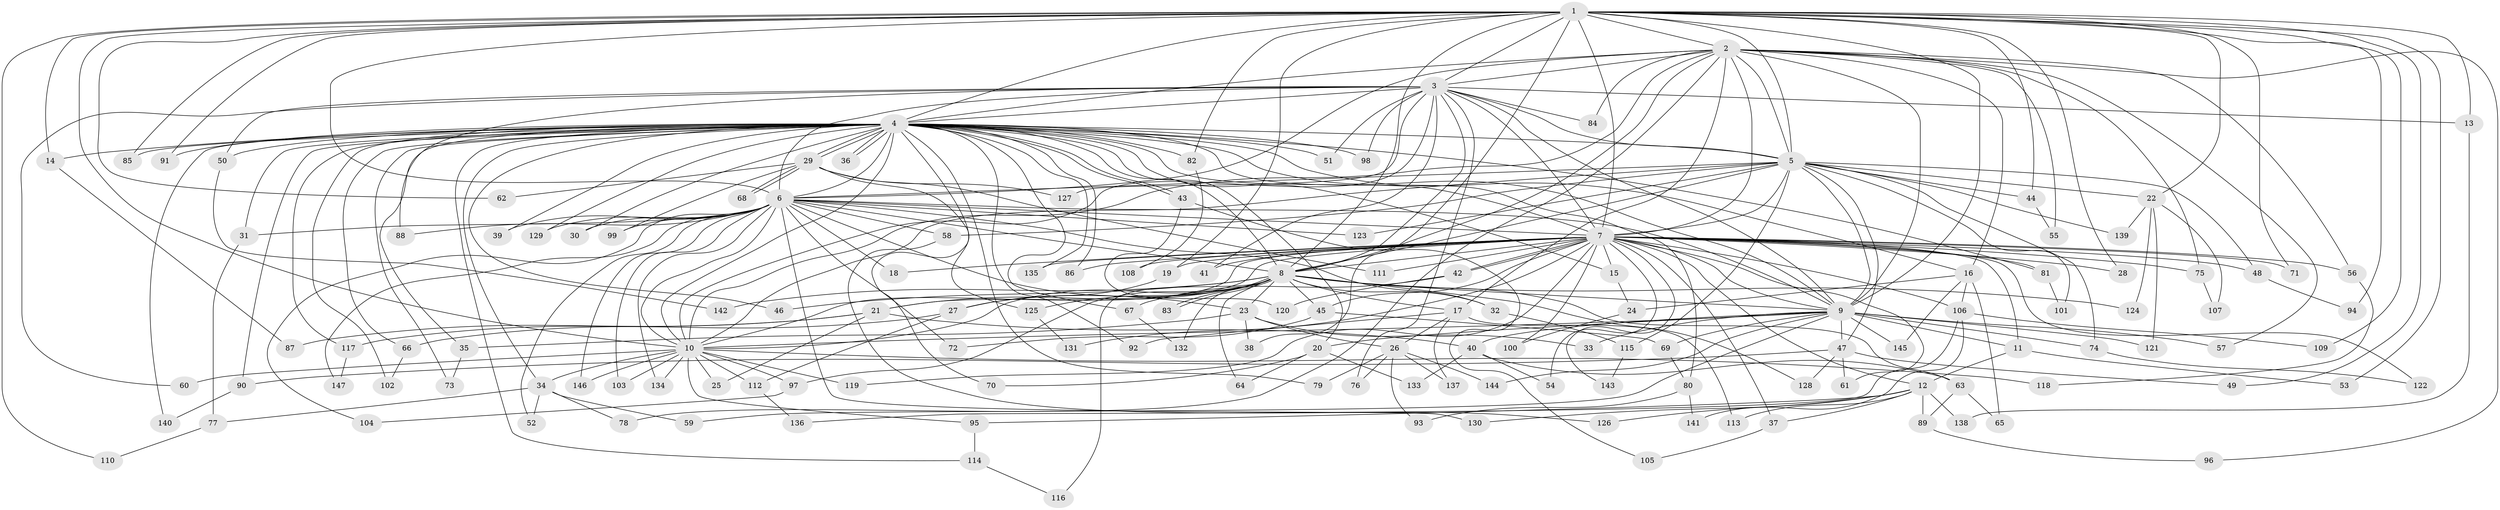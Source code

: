 // Generated by graph-tools (version 1.1) at 2025/45/03/09/25 04:45:34]
// undirected, 147 vertices, 319 edges
graph export_dot {
graph [start="1"]
  node [color=gray90,style=filled];
  1;
  2;
  3;
  4;
  5;
  6;
  7;
  8;
  9;
  10;
  11;
  12;
  13;
  14;
  15;
  16;
  17;
  18;
  19;
  20;
  21;
  22;
  23;
  24;
  25;
  26;
  27;
  28;
  29;
  30;
  31;
  32;
  33;
  34;
  35;
  36;
  37;
  38;
  39;
  40;
  41;
  42;
  43;
  44;
  45;
  46;
  47;
  48;
  49;
  50;
  51;
  52;
  53;
  54;
  55;
  56;
  57;
  58;
  59;
  60;
  61;
  62;
  63;
  64;
  65;
  66;
  67;
  68;
  69;
  70;
  71;
  72;
  73;
  74;
  75;
  76;
  77;
  78;
  79;
  80;
  81;
  82;
  83;
  84;
  85;
  86;
  87;
  88;
  89;
  90;
  91;
  92;
  93;
  94;
  95;
  96;
  97;
  98;
  99;
  100;
  101;
  102;
  103;
  104;
  105;
  106;
  107;
  108;
  109;
  110;
  111;
  112;
  113;
  114;
  115;
  116;
  117;
  118;
  119;
  120;
  121;
  122;
  123;
  124;
  125;
  126;
  127;
  128;
  129;
  130;
  131;
  132;
  133;
  134;
  135;
  136;
  137;
  138;
  139;
  140;
  141;
  142;
  143;
  144;
  145;
  146;
  147;
  1 -- 2;
  1 -- 3;
  1 -- 4;
  1 -- 5;
  1 -- 6;
  1 -- 7;
  1 -- 8;
  1 -- 9;
  1 -- 10;
  1 -- 13;
  1 -- 14;
  1 -- 19;
  1 -- 22;
  1 -- 28;
  1 -- 38;
  1 -- 44;
  1 -- 49;
  1 -- 53;
  1 -- 62;
  1 -- 71;
  1 -- 82;
  1 -- 85;
  1 -- 91;
  1 -- 94;
  1 -- 109;
  1 -- 110;
  2 -- 3;
  2 -- 4;
  2 -- 5;
  2 -- 6;
  2 -- 7;
  2 -- 8;
  2 -- 9;
  2 -- 10;
  2 -- 16;
  2 -- 17;
  2 -- 55;
  2 -- 56;
  2 -- 57;
  2 -- 75;
  2 -- 78;
  2 -- 84;
  2 -- 96;
  3 -- 4;
  3 -- 5;
  3 -- 6;
  3 -- 7;
  3 -- 8;
  3 -- 9;
  3 -- 10;
  3 -- 13;
  3 -- 41;
  3 -- 50;
  3 -- 51;
  3 -- 60;
  3 -- 76;
  3 -- 84;
  3 -- 88;
  3 -- 98;
  3 -- 127;
  4 -- 5;
  4 -- 6;
  4 -- 7;
  4 -- 8;
  4 -- 9;
  4 -- 10;
  4 -- 14;
  4 -- 15;
  4 -- 16;
  4 -- 20;
  4 -- 29;
  4 -- 29;
  4 -- 30;
  4 -- 31;
  4 -- 34;
  4 -- 35;
  4 -- 36;
  4 -- 36;
  4 -- 39;
  4 -- 43;
  4 -- 43;
  4 -- 46;
  4 -- 50;
  4 -- 51;
  4 -- 66;
  4 -- 67;
  4 -- 70;
  4 -- 73;
  4 -- 79;
  4 -- 80;
  4 -- 81;
  4 -- 82;
  4 -- 85;
  4 -- 86;
  4 -- 90;
  4 -- 91;
  4 -- 92;
  4 -- 98;
  4 -- 102;
  4 -- 114;
  4 -- 117;
  4 -- 129;
  4 -- 135;
  4 -- 140;
  5 -- 6;
  5 -- 7;
  5 -- 8;
  5 -- 9;
  5 -- 10;
  5 -- 22;
  5 -- 44;
  5 -- 47;
  5 -- 48;
  5 -- 58;
  5 -- 74;
  5 -- 101;
  5 -- 115;
  5 -- 123;
  5 -- 139;
  6 -- 7;
  6 -- 8;
  6 -- 9;
  6 -- 10;
  6 -- 18;
  6 -- 23;
  6 -- 30;
  6 -- 31;
  6 -- 32;
  6 -- 39;
  6 -- 52;
  6 -- 58;
  6 -- 72;
  6 -- 88;
  6 -- 99;
  6 -- 103;
  6 -- 104;
  6 -- 123;
  6 -- 129;
  6 -- 130;
  6 -- 134;
  6 -- 146;
  6 -- 147;
  7 -- 8;
  7 -- 9;
  7 -- 10;
  7 -- 11;
  7 -- 12;
  7 -- 15;
  7 -- 18;
  7 -- 19;
  7 -- 21;
  7 -- 28;
  7 -- 37;
  7 -- 41;
  7 -- 42;
  7 -- 42;
  7 -- 45;
  7 -- 48;
  7 -- 54;
  7 -- 56;
  7 -- 61;
  7 -- 71;
  7 -- 75;
  7 -- 81;
  7 -- 86;
  7 -- 100;
  7 -- 106;
  7 -- 108;
  7 -- 111;
  7 -- 119;
  7 -- 122;
  7 -- 131;
  7 -- 135;
  7 -- 143;
  8 -- 9;
  8 -- 10;
  8 -- 17;
  8 -- 21;
  8 -- 23;
  8 -- 27;
  8 -- 32;
  8 -- 45;
  8 -- 46;
  8 -- 63;
  8 -- 64;
  8 -- 83;
  8 -- 83;
  8 -- 97;
  8 -- 116;
  8 -- 124;
  8 -- 125;
  8 -- 128;
  8 -- 132;
  8 -- 142;
  9 -- 10;
  9 -- 11;
  9 -- 20;
  9 -- 33;
  9 -- 40;
  9 -- 47;
  9 -- 57;
  9 -- 59;
  9 -- 69;
  9 -- 74;
  9 -- 121;
  9 -- 144;
  9 -- 145;
  10 -- 25;
  10 -- 34;
  10 -- 60;
  10 -- 95;
  10 -- 97;
  10 -- 103;
  10 -- 112;
  10 -- 118;
  10 -- 119;
  10 -- 134;
  10 -- 146;
  11 -- 12;
  11 -- 53;
  12 -- 37;
  12 -- 89;
  12 -- 95;
  12 -- 113;
  12 -- 126;
  12 -- 130;
  12 -- 138;
  13 -- 138;
  14 -- 87;
  15 -- 24;
  16 -- 24;
  16 -- 65;
  16 -- 106;
  16 -- 145;
  17 -- 26;
  17 -- 92;
  17 -- 113;
  17 -- 137;
  19 -- 27;
  20 -- 64;
  20 -- 70;
  20 -- 133;
  21 -- 25;
  21 -- 40;
  21 -- 87;
  21 -- 117;
  22 -- 107;
  22 -- 121;
  22 -- 124;
  22 -- 139;
  23 -- 26;
  23 -- 33;
  23 -- 35;
  23 -- 38;
  24 -- 100;
  26 -- 76;
  26 -- 79;
  26 -- 93;
  26 -- 137;
  26 -- 144;
  27 -- 66;
  27 -- 112;
  29 -- 62;
  29 -- 68;
  29 -- 68;
  29 -- 99;
  29 -- 111;
  29 -- 125;
  29 -- 127;
  31 -- 77;
  32 -- 115;
  34 -- 52;
  34 -- 59;
  34 -- 77;
  34 -- 78;
  35 -- 73;
  37 -- 105;
  40 -- 54;
  40 -- 63;
  40 -- 133;
  42 -- 67;
  42 -- 120;
  43 -- 105;
  43 -- 120;
  44 -- 55;
  45 -- 69;
  45 -- 72;
  47 -- 49;
  47 -- 61;
  47 -- 90;
  47 -- 128;
  48 -- 94;
  50 -- 142;
  56 -- 118;
  58 -- 126;
  63 -- 65;
  63 -- 89;
  66 -- 102;
  67 -- 132;
  69 -- 80;
  74 -- 122;
  75 -- 107;
  77 -- 110;
  80 -- 93;
  80 -- 141;
  81 -- 101;
  82 -- 108;
  89 -- 96;
  90 -- 140;
  95 -- 114;
  97 -- 104;
  106 -- 109;
  106 -- 136;
  106 -- 141;
  112 -- 136;
  114 -- 116;
  115 -- 143;
  117 -- 147;
  125 -- 131;
}
